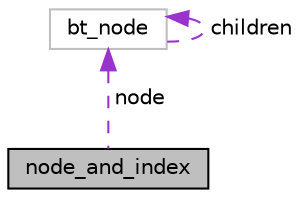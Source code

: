 digraph "node_and_index"
{
 // LATEX_PDF_SIZE
  edge [fontname="Helvetica",fontsize="10",labelfontname="Helvetica",labelfontsize="10"];
  node [fontname="Helvetica",fontsize="10",shape=record];
  Node1 [label="node_and_index",height=0.2,width=0.4,color="black", fillcolor="grey75", style="filled", fontcolor="black",tooltip=" "];
  Node2 -> Node1 [dir="back",color="darkorchid3",fontsize="10",style="dashed",label=" node" ,fontname="Helvetica"];
  Node2 [label="bt_node",height=0.2,width=0.4,color="grey75", fillcolor="white", style="filled",URL="$structbt__node.html",tooltip=" "];
  Node2 -> Node2 [dir="back",color="darkorchid3",fontsize="10",style="dashed",label=" children" ,fontname="Helvetica"];
}
